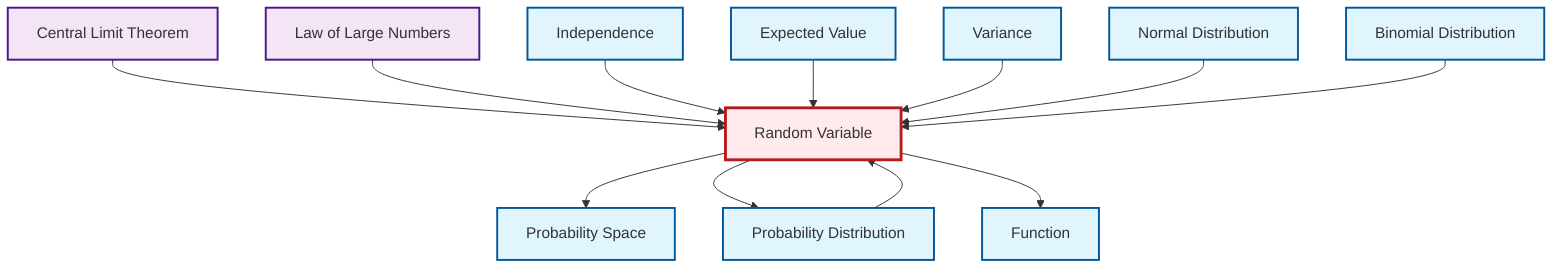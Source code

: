 graph TD
    classDef definition fill:#e1f5fe,stroke:#01579b,stroke-width:2px
    classDef theorem fill:#f3e5f5,stroke:#4a148c,stroke-width:2px
    classDef axiom fill:#fff3e0,stroke:#e65100,stroke-width:2px
    classDef example fill:#e8f5e9,stroke:#1b5e20,stroke-width:2px
    classDef current fill:#ffebee,stroke:#b71c1c,stroke-width:3px
    thm-central-limit["Central Limit Theorem"]:::theorem
    def-function["Function"]:::definition
    def-variance["Variance"]:::definition
    def-expectation["Expected Value"]:::definition
    def-random-variable["Random Variable"]:::definition
    def-binomial-distribution["Binomial Distribution"]:::definition
    def-independence["Independence"]:::definition
    def-normal-distribution["Normal Distribution"]:::definition
    def-probability-distribution["Probability Distribution"]:::definition
    def-probability-space["Probability Space"]:::definition
    thm-law-of-large-numbers["Law of Large Numbers"]:::theorem
    def-random-variable --> def-probability-space
    thm-central-limit --> def-random-variable
    def-random-variable --> def-probability-distribution
    def-probability-distribution --> def-random-variable
    def-random-variable --> def-function
    thm-law-of-large-numbers --> def-random-variable
    def-independence --> def-random-variable
    def-expectation --> def-random-variable
    def-variance --> def-random-variable
    def-normal-distribution --> def-random-variable
    def-binomial-distribution --> def-random-variable
    class def-random-variable current